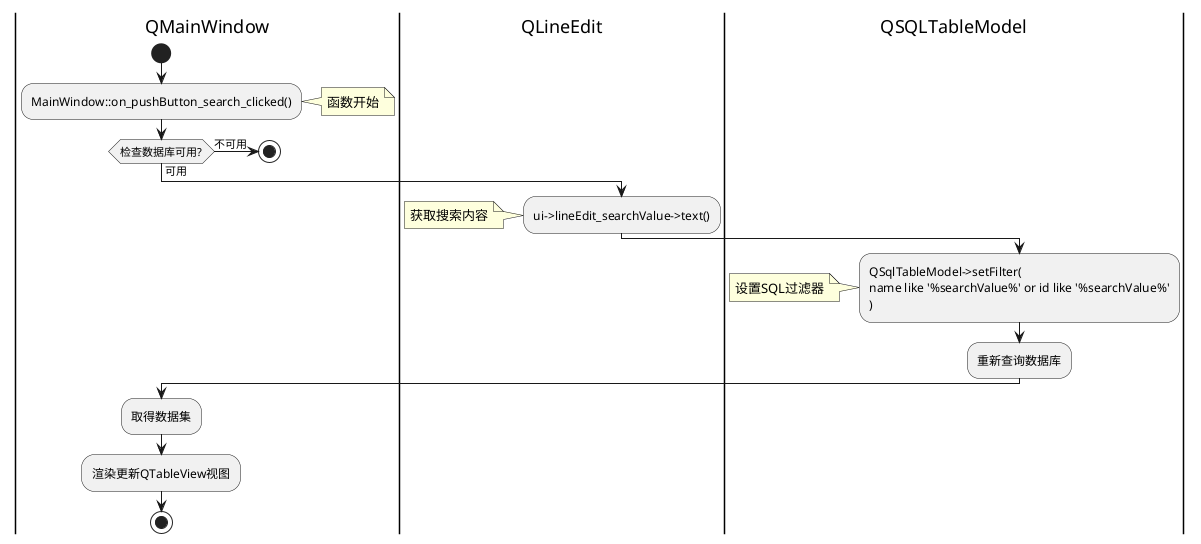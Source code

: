 @startuml
'https://plantuml.com/activity-diagram-beta

|QMainWindow|
start
:MainWindow::on_pushButton_search_clicked();
note right: 函数开始

if (检查数据库可用?) is (可用) then
else (不可用)
    stop
endif

|QLineEdit|
:ui->lineEdit_searchValue->text();
note
获取搜索内容
end note

|QSQLTableModel|
:QSqlTableModel->setFilter(
name like '%searchValue%' or id like '%searchValue%'
);
note
设置SQL过滤器
end note

:重新查询数据库;

|QMainWindow|
:取得数据集;

:渲染更新QTableView视图;

stop

@enduml
